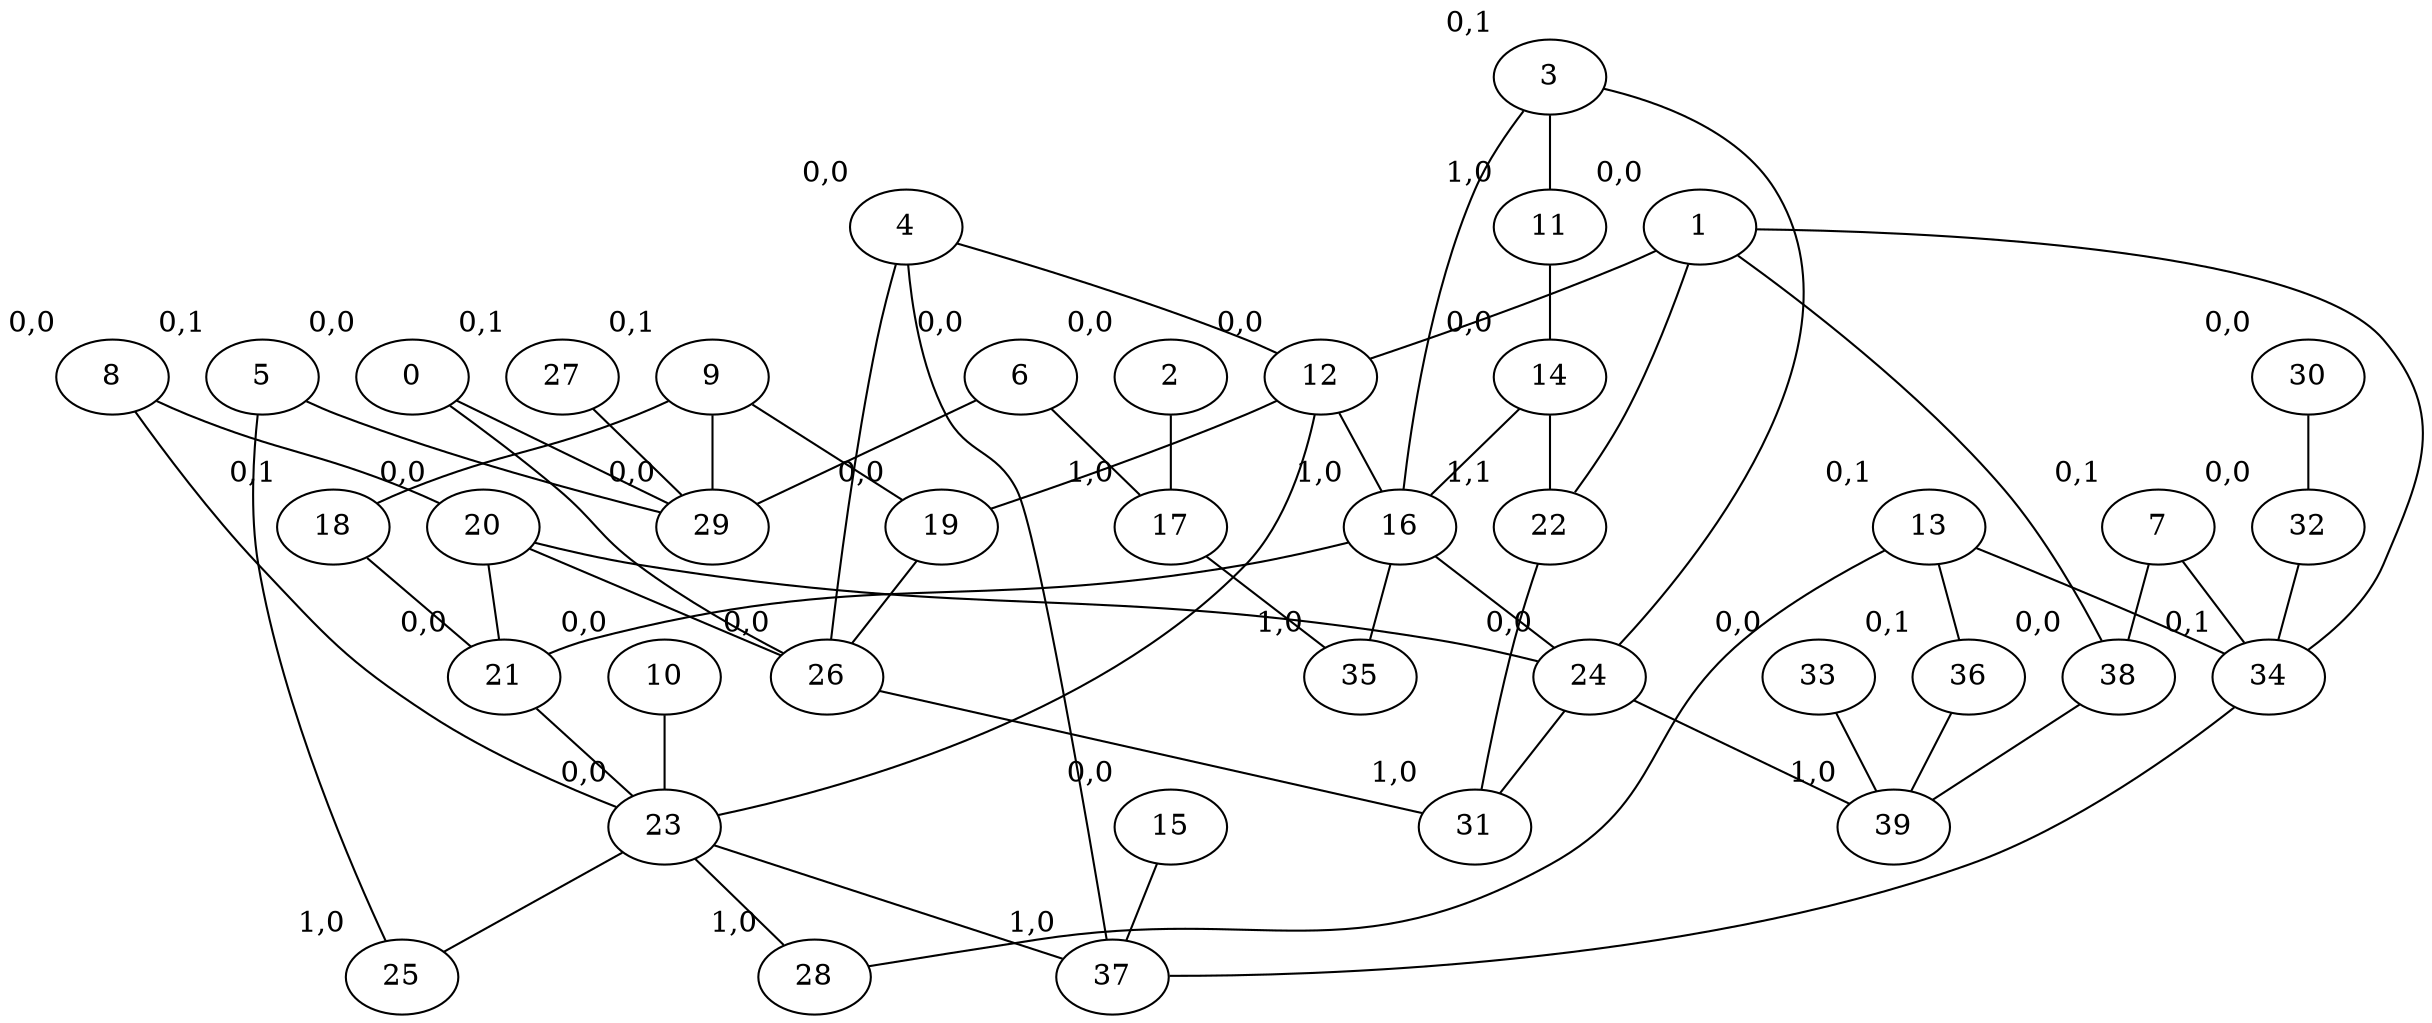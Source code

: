 graph G {
8 [xlabel="0,0"];
8 -- 23;
8 -- 20;
34 [xlabel="0,1"];
34 -- 37;
25 [xlabel="1,0"];
13 [xlabel="0,1"];
13 -- 28;
13 -- 36;
13 -- 34;
30 [xlabel="0,0"];
30 -- 32;
15 [xlabel="0,0"];
15 -- 37;
3 [xlabel="0,1"];
3 -- 16;
3 -- 24;
3 -- 11;
4 [xlabel="0,0"];
4 -- 37;
4 -- 12;
4 -- 26;
16 [xlabel="1,0"];
16 -- 35;
16 -- 21;
16 -- 24;
23 [xlabel="0,0"];
23 -- 37;
23 -- 28;
23 -- 25;
37 [xlabel="1,0"];
14 [xlabel="0,0"];
14 -- 16;
14 -- 22;
1 [xlabel="0,0"];
1 -- 12;
1 -- 34;
1 -- 22;
1 -- 38;
10 [xlabel="0,0"];
10 -- 23;
5 [xlabel="0,1"];
5 -- 25;
5 -- 29;
36 [xlabel="0,1"];
36 -- 39;
12 [xlabel="0,0"];
12 -- 16;
12 -- 19;
12 -- 23;
11 [xlabel="1,0"];
11 -- 14;
28 [xlabel="1,0"];
32 [xlabel="0,0"];
32 -- 34;
38 [xlabel="0,0"];
38 -- 39;
20 [xlabel="0,0"];
20 -- 26;
20 -- 24;
20 -- 21;
17 [xlabel="1,0"];
17 -- 35;
35 [xlabel="1,0"];
26 [xlabel="0,0"];
26 -- 31;
19 [xlabel="0,0"];
19 -- 26;
22 [xlabel="1,1"];
22 -- 31;
24 [xlabel="0,0"];
24 -- 31;
24 -- 39;
39 [xlabel="1,0"];
2 [xlabel="0,0"];
2 -- 17;
27 [xlabel="0,1"];
27 -- 29;
21 [xlabel="0,0"];
21 -- 23;
31 [xlabel="1,0"];
6 [xlabel="0,0"];
6 -- 17;
6 -- 29;
33 [xlabel="0,0"];
33 -- 39;
29 [xlabel="0,0"];
18 [xlabel="0,1"];
18 -- 21;
9 [xlabel="0,1"];
9 -- 19;
9 -- 18;
9 -- 29;
7 [xlabel="0,1"];
7 -- 38;
7 -- 34;
0 [xlabel="0,0"];
0 -- 29;
0 -- 26;
}